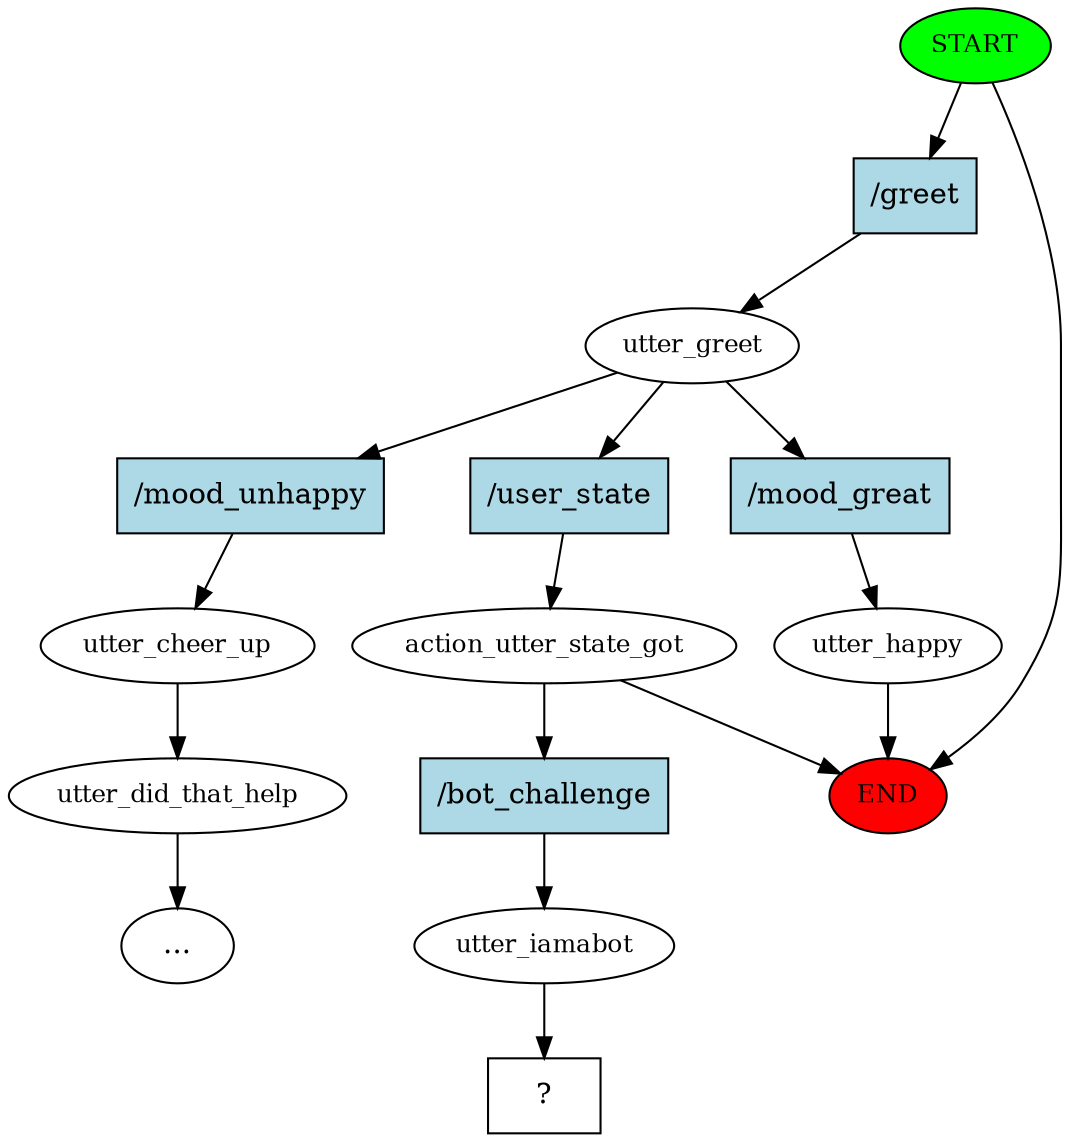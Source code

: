 digraph  {
0 [class="start active", fillcolor=green, fontsize=12, label=START, style=filled];
"-1" [class=end, fillcolor=red, fontsize=12, label=END, style=filled];
1 [class=active, fontsize=12, label=utter_greet];
2 [class="", fontsize=12, label=utter_happy];
4 [class="", fontsize=12, label=utter_cheer_up];
5 [class="", fontsize=12, label=utter_did_that_help];
"-4" [class=ellipsis, label="..."];
10 [class=active, fontsize=12, label=action_utter_state_got];
13 [class=active, fontsize=12, label=utter_iamabot];
14 [class="intent dashed active", label="  ?  ", shape=rect];
15 [class="intent active", fillcolor=lightblue, label="/greet", shape=rect, style=filled];
16 [class=intent, fillcolor=lightblue, label="/mood_great", shape=rect, style=filled];
17 [class=intent, fillcolor=lightblue, label="/mood_unhappy", shape=rect, style=filled];
18 [class="intent active", fillcolor=lightblue, label="/user_state", shape=rect, style=filled];
19 [class="intent active", fillcolor=lightblue, label="/bot_challenge", shape=rect, style=filled];
0 -> "-1"  [class="", key=NONE, label=""];
0 -> 15  [class=active, key=0];
1 -> 16  [class="", key=0];
1 -> 17  [class="", key=0];
1 -> 18  [class=active, key=0];
2 -> "-1"  [class="", key=NONE, label=""];
4 -> 5  [class="", key=NONE, label=""];
5 -> "-4"  [class="", key=NONE, label=""];
10 -> "-1"  [class="", key=NONE, label=""];
10 -> 19  [class=active, key=0];
13 -> 14  [class=active, key=NONE, label=""];
15 -> 1  [class=active, key=0];
16 -> 2  [class="", key=0];
17 -> 4  [class="", key=0];
18 -> 10  [class=active, key=0];
19 -> 13  [class=active, key=0];
}

